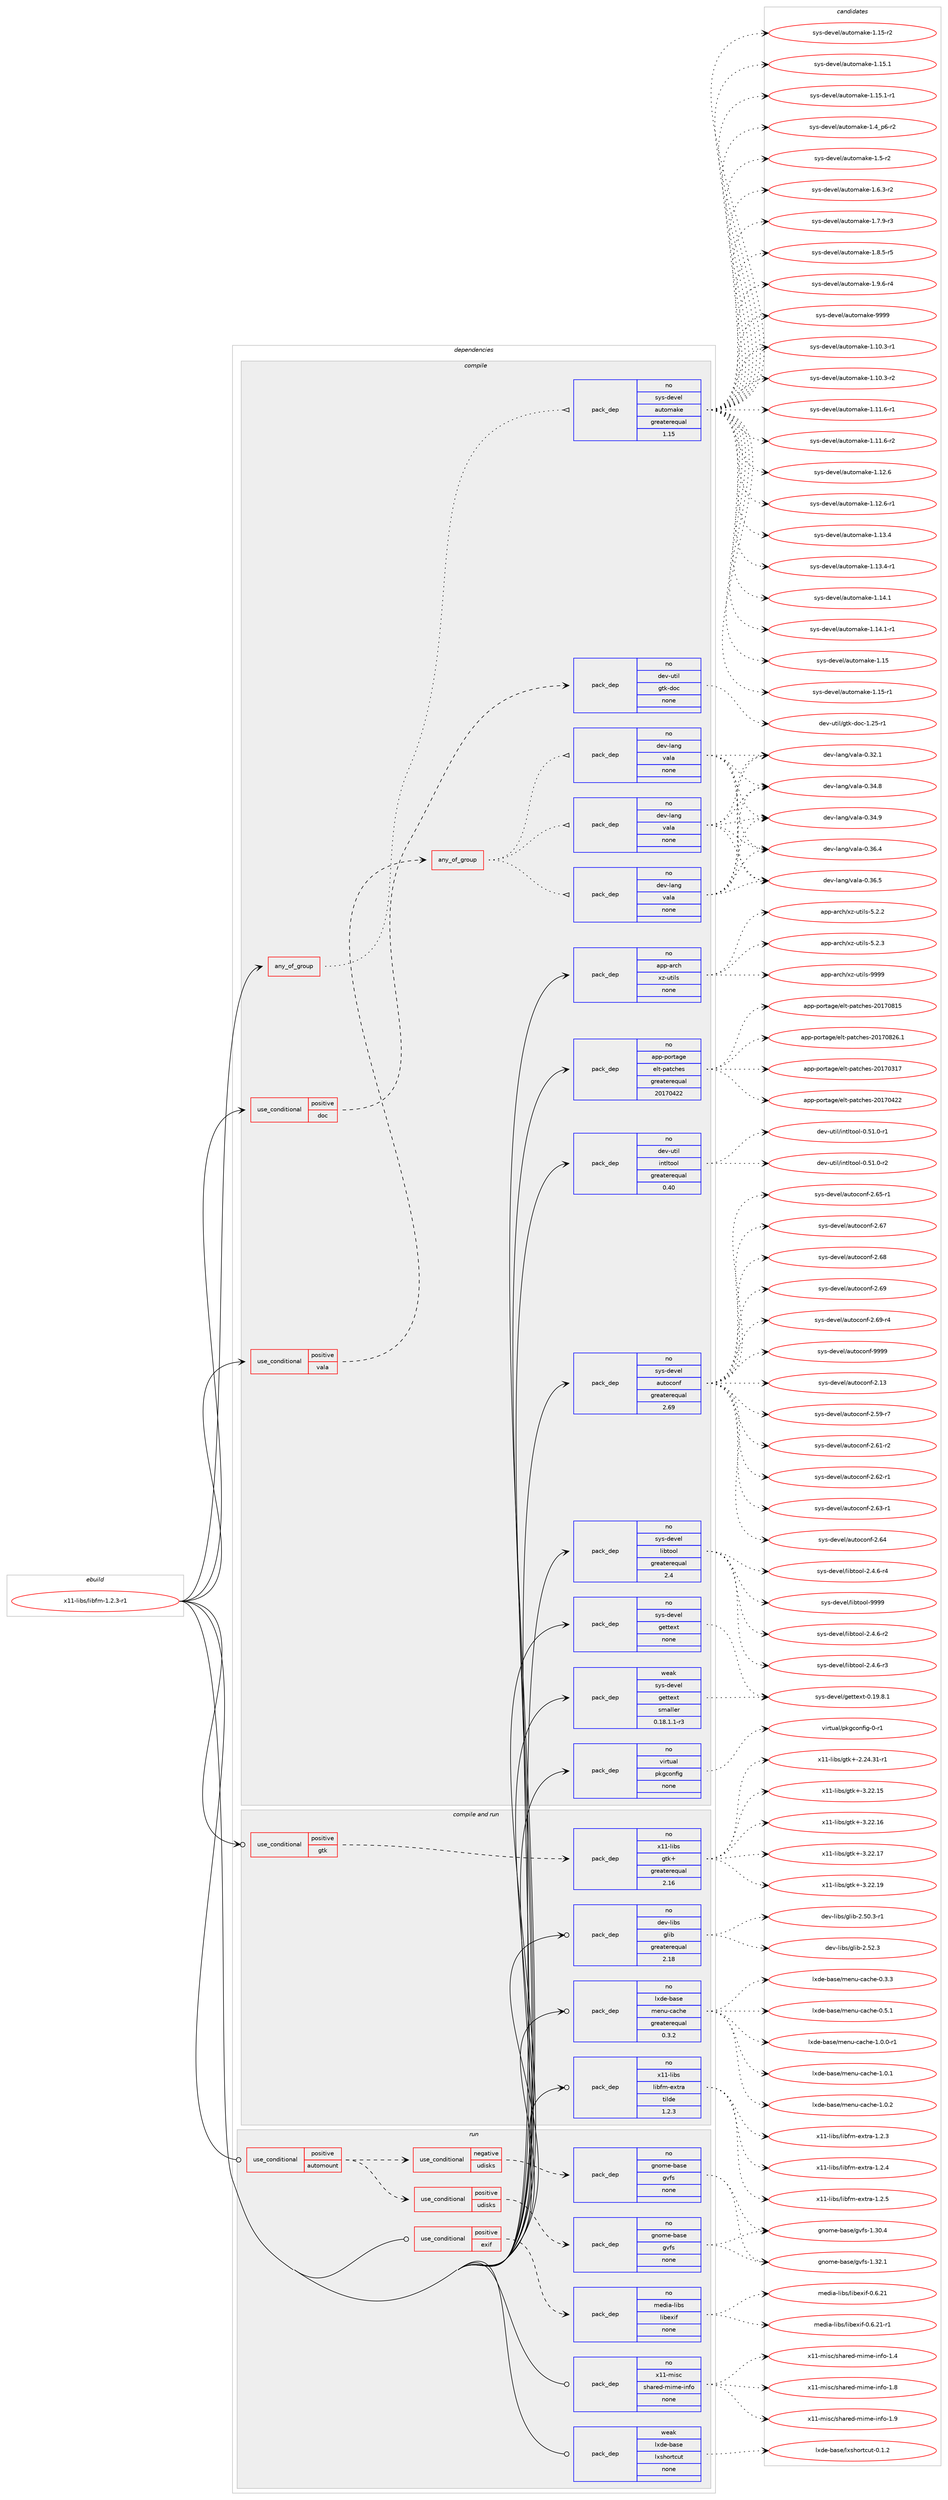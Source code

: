 digraph prolog {

# *************
# Graph options
# *************

newrank=true;
concentrate=true;
compound=true;
graph [rankdir=LR,fontname=Helvetica,fontsize=10,ranksep=1.5];#, ranksep=2.5, nodesep=0.2];
edge  [arrowhead=vee];
node  [fontname=Helvetica,fontsize=10];

# **********
# The ebuild
# **********

subgraph cluster_leftcol {
color=gray;
rank=same;
label=<<i>ebuild</i>>;
id [label="x11-libs/libfm-1.2.3-r1", color=red, width=4, href="../x11-libs/libfm-1.2.3-r1.svg"];
}

# ****************
# The dependencies
# ****************

subgraph cluster_midcol {
color=gray;
label=<<i>dependencies</i>>;
subgraph cluster_compile {
fillcolor="#eeeeee";
style=filled;
label=<<i>compile</i>>;
subgraph any9342 {
dependency519051 [label=<<TABLE BORDER="0" CELLBORDER="1" CELLSPACING="0" CELLPADDING="4"><TR><TD CELLPADDING="10">any_of_group</TD></TR></TABLE>>, shape=none, color=red];subgraph pack386743 {
dependency519052 [label=<<TABLE BORDER="0" CELLBORDER="1" CELLSPACING="0" CELLPADDING="4" WIDTH="220"><TR><TD ROWSPAN="6" CELLPADDING="30">pack_dep</TD></TR><TR><TD WIDTH="110">no</TD></TR><TR><TD>sys-devel</TD></TR><TR><TD>automake</TD></TR><TR><TD>greaterequal</TD></TR><TR><TD>1.15</TD></TR></TABLE>>, shape=none, color=blue];
}
dependency519051:e -> dependency519052:w [weight=20,style="dotted",arrowhead="oinv"];
}
id:e -> dependency519051:w [weight=20,style="solid",arrowhead="vee"];
subgraph cond122627 {
dependency519053 [label=<<TABLE BORDER="0" CELLBORDER="1" CELLSPACING="0" CELLPADDING="4"><TR><TD ROWSPAN="3" CELLPADDING="10">use_conditional</TD></TR><TR><TD>positive</TD></TR><TR><TD>doc</TD></TR></TABLE>>, shape=none, color=red];
subgraph pack386744 {
dependency519054 [label=<<TABLE BORDER="0" CELLBORDER="1" CELLSPACING="0" CELLPADDING="4" WIDTH="220"><TR><TD ROWSPAN="6" CELLPADDING="30">pack_dep</TD></TR><TR><TD WIDTH="110">no</TD></TR><TR><TD>dev-util</TD></TR><TR><TD>gtk-doc</TD></TR><TR><TD>none</TD></TR><TR><TD></TD></TR></TABLE>>, shape=none, color=blue];
}
dependency519053:e -> dependency519054:w [weight=20,style="dashed",arrowhead="vee"];
}
id:e -> dependency519053:w [weight=20,style="solid",arrowhead="vee"];
subgraph cond122628 {
dependency519055 [label=<<TABLE BORDER="0" CELLBORDER="1" CELLSPACING="0" CELLPADDING="4"><TR><TD ROWSPAN="3" CELLPADDING="10">use_conditional</TD></TR><TR><TD>positive</TD></TR><TR><TD>vala</TD></TR></TABLE>>, shape=none, color=red];
subgraph any9343 {
dependency519056 [label=<<TABLE BORDER="0" CELLBORDER="1" CELLSPACING="0" CELLPADDING="4"><TR><TD CELLPADDING="10">any_of_group</TD></TR></TABLE>>, shape=none, color=red];subgraph pack386745 {
dependency519057 [label=<<TABLE BORDER="0" CELLBORDER="1" CELLSPACING="0" CELLPADDING="4" WIDTH="220"><TR><TD ROWSPAN="6" CELLPADDING="30">pack_dep</TD></TR><TR><TD WIDTH="110">no</TD></TR><TR><TD>dev-lang</TD></TR><TR><TD>vala</TD></TR><TR><TD>none</TD></TR><TR><TD></TD></TR></TABLE>>, shape=none, color=blue];
}
dependency519056:e -> dependency519057:w [weight=20,style="dotted",arrowhead="oinv"];
subgraph pack386746 {
dependency519058 [label=<<TABLE BORDER="0" CELLBORDER="1" CELLSPACING="0" CELLPADDING="4" WIDTH="220"><TR><TD ROWSPAN="6" CELLPADDING="30">pack_dep</TD></TR><TR><TD WIDTH="110">no</TD></TR><TR><TD>dev-lang</TD></TR><TR><TD>vala</TD></TR><TR><TD>none</TD></TR><TR><TD></TD></TR></TABLE>>, shape=none, color=blue];
}
dependency519056:e -> dependency519058:w [weight=20,style="dotted",arrowhead="oinv"];
subgraph pack386747 {
dependency519059 [label=<<TABLE BORDER="0" CELLBORDER="1" CELLSPACING="0" CELLPADDING="4" WIDTH="220"><TR><TD ROWSPAN="6" CELLPADDING="30">pack_dep</TD></TR><TR><TD WIDTH="110">no</TD></TR><TR><TD>dev-lang</TD></TR><TR><TD>vala</TD></TR><TR><TD>none</TD></TR><TR><TD></TD></TR></TABLE>>, shape=none, color=blue];
}
dependency519056:e -> dependency519059:w [weight=20,style="dotted",arrowhead="oinv"];
}
dependency519055:e -> dependency519056:w [weight=20,style="dashed",arrowhead="vee"];
}
id:e -> dependency519055:w [weight=20,style="solid",arrowhead="vee"];
subgraph pack386748 {
dependency519060 [label=<<TABLE BORDER="0" CELLBORDER="1" CELLSPACING="0" CELLPADDING="4" WIDTH="220"><TR><TD ROWSPAN="6" CELLPADDING="30">pack_dep</TD></TR><TR><TD WIDTH="110">no</TD></TR><TR><TD>app-arch</TD></TR><TR><TD>xz-utils</TD></TR><TR><TD>none</TD></TR><TR><TD></TD></TR></TABLE>>, shape=none, color=blue];
}
id:e -> dependency519060:w [weight=20,style="solid",arrowhead="vee"];
subgraph pack386749 {
dependency519061 [label=<<TABLE BORDER="0" CELLBORDER="1" CELLSPACING="0" CELLPADDING="4" WIDTH="220"><TR><TD ROWSPAN="6" CELLPADDING="30">pack_dep</TD></TR><TR><TD WIDTH="110">no</TD></TR><TR><TD>app-portage</TD></TR><TR><TD>elt-patches</TD></TR><TR><TD>greaterequal</TD></TR><TR><TD>20170422</TD></TR></TABLE>>, shape=none, color=blue];
}
id:e -> dependency519061:w [weight=20,style="solid",arrowhead="vee"];
subgraph pack386750 {
dependency519062 [label=<<TABLE BORDER="0" CELLBORDER="1" CELLSPACING="0" CELLPADDING="4" WIDTH="220"><TR><TD ROWSPAN="6" CELLPADDING="30">pack_dep</TD></TR><TR><TD WIDTH="110">no</TD></TR><TR><TD>dev-util</TD></TR><TR><TD>intltool</TD></TR><TR><TD>greaterequal</TD></TR><TR><TD>0.40</TD></TR></TABLE>>, shape=none, color=blue];
}
id:e -> dependency519062:w [weight=20,style="solid",arrowhead="vee"];
subgraph pack386751 {
dependency519063 [label=<<TABLE BORDER="0" CELLBORDER="1" CELLSPACING="0" CELLPADDING="4" WIDTH="220"><TR><TD ROWSPAN="6" CELLPADDING="30">pack_dep</TD></TR><TR><TD WIDTH="110">no</TD></TR><TR><TD>sys-devel</TD></TR><TR><TD>autoconf</TD></TR><TR><TD>greaterequal</TD></TR><TR><TD>2.69</TD></TR></TABLE>>, shape=none, color=blue];
}
id:e -> dependency519063:w [weight=20,style="solid",arrowhead="vee"];
subgraph pack386752 {
dependency519064 [label=<<TABLE BORDER="0" CELLBORDER="1" CELLSPACING="0" CELLPADDING="4" WIDTH="220"><TR><TD ROWSPAN="6" CELLPADDING="30">pack_dep</TD></TR><TR><TD WIDTH="110">no</TD></TR><TR><TD>sys-devel</TD></TR><TR><TD>gettext</TD></TR><TR><TD>none</TD></TR><TR><TD></TD></TR></TABLE>>, shape=none, color=blue];
}
id:e -> dependency519064:w [weight=20,style="solid",arrowhead="vee"];
subgraph pack386753 {
dependency519065 [label=<<TABLE BORDER="0" CELLBORDER="1" CELLSPACING="0" CELLPADDING="4" WIDTH="220"><TR><TD ROWSPAN="6" CELLPADDING="30">pack_dep</TD></TR><TR><TD WIDTH="110">no</TD></TR><TR><TD>sys-devel</TD></TR><TR><TD>libtool</TD></TR><TR><TD>greaterequal</TD></TR><TR><TD>2.4</TD></TR></TABLE>>, shape=none, color=blue];
}
id:e -> dependency519065:w [weight=20,style="solid",arrowhead="vee"];
subgraph pack386754 {
dependency519066 [label=<<TABLE BORDER="0" CELLBORDER="1" CELLSPACING="0" CELLPADDING="4" WIDTH="220"><TR><TD ROWSPAN="6" CELLPADDING="30">pack_dep</TD></TR><TR><TD WIDTH="110">no</TD></TR><TR><TD>virtual</TD></TR><TR><TD>pkgconfig</TD></TR><TR><TD>none</TD></TR><TR><TD></TD></TR></TABLE>>, shape=none, color=blue];
}
id:e -> dependency519066:w [weight=20,style="solid",arrowhead="vee"];
subgraph pack386755 {
dependency519067 [label=<<TABLE BORDER="0" CELLBORDER="1" CELLSPACING="0" CELLPADDING="4" WIDTH="220"><TR><TD ROWSPAN="6" CELLPADDING="30">pack_dep</TD></TR><TR><TD WIDTH="110">weak</TD></TR><TR><TD>sys-devel</TD></TR><TR><TD>gettext</TD></TR><TR><TD>smaller</TD></TR><TR><TD>0.18.1.1-r3</TD></TR></TABLE>>, shape=none, color=blue];
}
id:e -> dependency519067:w [weight=20,style="solid",arrowhead="vee"];
}
subgraph cluster_compileandrun {
fillcolor="#eeeeee";
style=filled;
label=<<i>compile and run</i>>;
subgraph cond122629 {
dependency519068 [label=<<TABLE BORDER="0" CELLBORDER="1" CELLSPACING="0" CELLPADDING="4"><TR><TD ROWSPAN="3" CELLPADDING="10">use_conditional</TD></TR><TR><TD>positive</TD></TR><TR><TD>gtk</TD></TR></TABLE>>, shape=none, color=red];
subgraph pack386756 {
dependency519069 [label=<<TABLE BORDER="0" CELLBORDER="1" CELLSPACING="0" CELLPADDING="4" WIDTH="220"><TR><TD ROWSPAN="6" CELLPADDING="30">pack_dep</TD></TR><TR><TD WIDTH="110">no</TD></TR><TR><TD>x11-libs</TD></TR><TR><TD>gtk+</TD></TR><TR><TD>greaterequal</TD></TR><TR><TD>2.16</TD></TR></TABLE>>, shape=none, color=blue];
}
dependency519068:e -> dependency519069:w [weight=20,style="dashed",arrowhead="vee"];
}
id:e -> dependency519068:w [weight=20,style="solid",arrowhead="odotvee"];
subgraph pack386757 {
dependency519070 [label=<<TABLE BORDER="0" CELLBORDER="1" CELLSPACING="0" CELLPADDING="4" WIDTH="220"><TR><TD ROWSPAN="6" CELLPADDING="30">pack_dep</TD></TR><TR><TD WIDTH="110">no</TD></TR><TR><TD>dev-libs</TD></TR><TR><TD>glib</TD></TR><TR><TD>greaterequal</TD></TR><TR><TD>2.18</TD></TR></TABLE>>, shape=none, color=blue];
}
id:e -> dependency519070:w [weight=20,style="solid",arrowhead="odotvee"];
subgraph pack386758 {
dependency519071 [label=<<TABLE BORDER="0" CELLBORDER="1" CELLSPACING="0" CELLPADDING="4" WIDTH="220"><TR><TD ROWSPAN="6" CELLPADDING="30">pack_dep</TD></TR><TR><TD WIDTH="110">no</TD></TR><TR><TD>lxde-base</TD></TR><TR><TD>menu-cache</TD></TR><TR><TD>greaterequal</TD></TR><TR><TD>0.3.2</TD></TR></TABLE>>, shape=none, color=blue];
}
id:e -> dependency519071:w [weight=20,style="solid",arrowhead="odotvee"];
subgraph pack386759 {
dependency519072 [label=<<TABLE BORDER="0" CELLBORDER="1" CELLSPACING="0" CELLPADDING="4" WIDTH="220"><TR><TD ROWSPAN="6" CELLPADDING="30">pack_dep</TD></TR><TR><TD WIDTH="110">no</TD></TR><TR><TD>x11-libs</TD></TR><TR><TD>libfm-extra</TD></TR><TR><TD>tilde</TD></TR><TR><TD>1.2.3</TD></TR></TABLE>>, shape=none, color=blue];
}
id:e -> dependency519072:w [weight=20,style="solid",arrowhead="odotvee"];
}
subgraph cluster_run {
fillcolor="#eeeeee";
style=filled;
label=<<i>run</i>>;
subgraph cond122630 {
dependency519073 [label=<<TABLE BORDER="0" CELLBORDER="1" CELLSPACING="0" CELLPADDING="4"><TR><TD ROWSPAN="3" CELLPADDING="10">use_conditional</TD></TR><TR><TD>positive</TD></TR><TR><TD>automount</TD></TR></TABLE>>, shape=none, color=red];
subgraph cond122631 {
dependency519074 [label=<<TABLE BORDER="0" CELLBORDER="1" CELLSPACING="0" CELLPADDING="4"><TR><TD ROWSPAN="3" CELLPADDING="10">use_conditional</TD></TR><TR><TD>positive</TD></TR><TR><TD>udisks</TD></TR></TABLE>>, shape=none, color=red];
subgraph pack386760 {
dependency519075 [label=<<TABLE BORDER="0" CELLBORDER="1" CELLSPACING="0" CELLPADDING="4" WIDTH="220"><TR><TD ROWSPAN="6" CELLPADDING="30">pack_dep</TD></TR><TR><TD WIDTH="110">no</TD></TR><TR><TD>gnome-base</TD></TR><TR><TD>gvfs</TD></TR><TR><TD>none</TD></TR><TR><TD></TD></TR></TABLE>>, shape=none, color=blue];
}
dependency519074:e -> dependency519075:w [weight=20,style="dashed",arrowhead="vee"];
}
dependency519073:e -> dependency519074:w [weight=20,style="dashed",arrowhead="vee"];
subgraph cond122632 {
dependency519076 [label=<<TABLE BORDER="0" CELLBORDER="1" CELLSPACING="0" CELLPADDING="4"><TR><TD ROWSPAN="3" CELLPADDING="10">use_conditional</TD></TR><TR><TD>negative</TD></TR><TR><TD>udisks</TD></TR></TABLE>>, shape=none, color=red];
subgraph pack386761 {
dependency519077 [label=<<TABLE BORDER="0" CELLBORDER="1" CELLSPACING="0" CELLPADDING="4" WIDTH="220"><TR><TD ROWSPAN="6" CELLPADDING="30">pack_dep</TD></TR><TR><TD WIDTH="110">no</TD></TR><TR><TD>gnome-base</TD></TR><TR><TD>gvfs</TD></TR><TR><TD>none</TD></TR><TR><TD></TD></TR></TABLE>>, shape=none, color=blue];
}
dependency519076:e -> dependency519077:w [weight=20,style="dashed",arrowhead="vee"];
}
dependency519073:e -> dependency519076:w [weight=20,style="dashed",arrowhead="vee"];
}
id:e -> dependency519073:w [weight=20,style="solid",arrowhead="odot"];
subgraph cond122633 {
dependency519078 [label=<<TABLE BORDER="0" CELLBORDER="1" CELLSPACING="0" CELLPADDING="4"><TR><TD ROWSPAN="3" CELLPADDING="10">use_conditional</TD></TR><TR><TD>positive</TD></TR><TR><TD>exif</TD></TR></TABLE>>, shape=none, color=red];
subgraph pack386762 {
dependency519079 [label=<<TABLE BORDER="0" CELLBORDER="1" CELLSPACING="0" CELLPADDING="4" WIDTH="220"><TR><TD ROWSPAN="6" CELLPADDING="30">pack_dep</TD></TR><TR><TD WIDTH="110">no</TD></TR><TR><TD>media-libs</TD></TR><TR><TD>libexif</TD></TR><TR><TD>none</TD></TR><TR><TD></TD></TR></TABLE>>, shape=none, color=blue];
}
dependency519078:e -> dependency519079:w [weight=20,style="dashed",arrowhead="vee"];
}
id:e -> dependency519078:w [weight=20,style="solid",arrowhead="odot"];
subgraph pack386763 {
dependency519080 [label=<<TABLE BORDER="0" CELLBORDER="1" CELLSPACING="0" CELLPADDING="4" WIDTH="220"><TR><TD ROWSPAN="6" CELLPADDING="30">pack_dep</TD></TR><TR><TD WIDTH="110">no</TD></TR><TR><TD>x11-misc</TD></TR><TR><TD>shared-mime-info</TD></TR><TR><TD>none</TD></TR><TR><TD></TD></TR></TABLE>>, shape=none, color=blue];
}
id:e -> dependency519080:w [weight=20,style="solid",arrowhead="odot"];
subgraph pack386764 {
dependency519081 [label=<<TABLE BORDER="0" CELLBORDER="1" CELLSPACING="0" CELLPADDING="4" WIDTH="220"><TR><TD ROWSPAN="6" CELLPADDING="30">pack_dep</TD></TR><TR><TD WIDTH="110">weak</TD></TR><TR><TD>lxde-base</TD></TR><TR><TD>lxshortcut</TD></TR><TR><TD>none</TD></TR><TR><TD></TD></TR></TABLE>>, shape=none, color=blue];
}
id:e -> dependency519081:w [weight=20,style="solid",arrowhead="odot"];
}
}

# **************
# The candidates
# **************

subgraph cluster_choices {
rank=same;
color=gray;
label=<<i>candidates</i>>;

subgraph choice386743 {
color=black;
nodesep=1;
choice11512111545100101118101108479711711611110997107101454946494846514511449 [label="sys-devel/automake-1.10.3-r1", color=red, width=4,href="../sys-devel/automake-1.10.3-r1.svg"];
choice11512111545100101118101108479711711611110997107101454946494846514511450 [label="sys-devel/automake-1.10.3-r2", color=red, width=4,href="../sys-devel/automake-1.10.3-r2.svg"];
choice11512111545100101118101108479711711611110997107101454946494946544511449 [label="sys-devel/automake-1.11.6-r1", color=red, width=4,href="../sys-devel/automake-1.11.6-r1.svg"];
choice11512111545100101118101108479711711611110997107101454946494946544511450 [label="sys-devel/automake-1.11.6-r2", color=red, width=4,href="../sys-devel/automake-1.11.6-r2.svg"];
choice1151211154510010111810110847971171161111099710710145494649504654 [label="sys-devel/automake-1.12.6", color=red, width=4,href="../sys-devel/automake-1.12.6.svg"];
choice11512111545100101118101108479711711611110997107101454946495046544511449 [label="sys-devel/automake-1.12.6-r1", color=red, width=4,href="../sys-devel/automake-1.12.6-r1.svg"];
choice1151211154510010111810110847971171161111099710710145494649514652 [label="sys-devel/automake-1.13.4", color=red, width=4,href="../sys-devel/automake-1.13.4.svg"];
choice11512111545100101118101108479711711611110997107101454946495146524511449 [label="sys-devel/automake-1.13.4-r1", color=red, width=4,href="../sys-devel/automake-1.13.4-r1.svg"];
choice1151211154510010111810110847971171161111099710710145494649524649 [label="sys-devel/automake-1.14.1", color=red, width=4,href="../sys-devel/automake-1.14.1.svg"];
choice11512111545100101118101108479711711611110997107101454946495246494511449 [label="sys-devel/automake-1.14.1-r1", color=red, width=4,href="../sys-devel/automake-1.14.1-r1.svg"];
choice115121115451001011181011084797117116111109971071014549464953 [label="sys-devel/automake-1.15", color=red, width=4,href="../sys-devel/automake-1.15.svg"];
choice1151211154510010111810110847971171161111099710710145494649534511449 [label="sys-devel/automake-1.15-r1", color=red, width=4,href="../sys-devel/automake-1.15-r1.svg"];
choice1151211154510010111810110847971171161111099710710145494649534511450 [label="sys-devel/automake-1.15-r2", color=red, width=4,href="../sys-devel/automake-1.15-r2.svg"];
choice1151211154510010111810110847971171161111099710710145494649534649 [label="sys-devel/automake-1.15.1", color=red, width=4,href="../sys-devel/automake-1.15.1.svg"];
choice11512111545100101118101108479711711611110997107101454946495346494511449 [label="sys-devel/automake-1.15.1-r1", color=red, width=4,href="../sys-devel/automake-1.15.1-r1.svg"];
choice115121115451001011181011084797117116111109971071014549465295112544511450 [label="sys-devel/automake-1.4_p6-r2", color=red, width=4,href="../sys-devel/automake-1.4_p6-r2.svg"];
choice11512111545100101118101108479711711611110997107101454946534511450 [label="sys-devel/automake-1.5-r2", color=red, width=4,href="../sys-devel/automake-1.5-r2.svg"];
choice115121115451001011181011084797117116111109971071014549465446514511450 [label="sys-devel/automake-1.6.3-r2", color=red, width=4,href="../sys-devel/automake-1.6.3-r2.svg"];
choice115121115451001011181011084797117116111109971071014549465546574511451 [label="sys-devel/automake-1.7.9-r3", color=red, width=4,href="../sys-devel/automake-1.7.9-r3.svg"];
choice115121115451001011181011084797117116111109971071014549465646534511453 [label="sys-devel/automake-1.8.5-r5", color=red, width=4,href="../sys-devel/automake-1.8.5-r5.svg"];
choice115121115451001011181011084797117116111109971071014549465746544511452 [label="sys-devel/automake-1.9.6-r4", color=red, width=4,href="../sys-devel/automake-1.9.6-r4.svg"];
choice115121115451001011181011084797117116111109971071014557575757 [label="sys-devel/automake-9999", color=red, width=4,href="../sys-devel/automake-9999.svg"];
dependency519052:e -> choice11512111545100101118101108479711711611110997107101454946494846514511449:w [style=dotted,weight="100"];
dependency519052:e -> choice11512111545100101118101108479711711611110997107101454946494846514511450:w [style=dotted,weight="100"];
dependency519052:e -> choice11512111545100101118101108479711711611110997107101454946494946544511449:w [style=dotted,weight="100"];
dependency519052:e -> choice11512111545100101118101108479711711611110997107101454946494946544511450:w [style=dotted,weight="100"];
dependency519052:e -> choice1151211154510010111810110847971171161111099710710145494649504654:w [style=dotted,weight="100"];
dependency519052:e -> choice11512111545100101118101108479711711611110997107101454946495046544511449:w [style=dotted,weight="100"];
dependency519052:e -> choice1151211154510010111810110847971171161111099710710145494649514652:w [style=dotted,weight="100"];
dependency519052:e -> choice11512111545100101118101108479711711611110997107101454946495146524511449:w [style=dotted,weight="100"];
dependency519052:e -> choice1151211154510010111810110847971171161111099710710145494649524649:w [style=dotted,weight="100"];
dependency519052:e -> choice11512111545100101118101108479711711611110997107101454946495246494511449:w [style=dotted,weight="100"];
dependency519052:e -> choice115121115451001011181011084797117116111109971071014549464953:w [style=dotted,weight="100"];
dependency519052:e -> choice1151211154510010111810110847971171161111099710710145494649534511449:w [style=dotted,weight="100"];
dependency519052:e -> choice1151211154510010111810110847971171161111099710710145494649534511450:w [style=dotted,weight="100"];
dependency519052:e -> choice1151211154510010111810110847971171161111099710710145494649534649:w [style=dotted,weight="100"];
dependency519052:e -> choice11512111545100101118101108479711711611110997107101454946495346494511449:w [style=dotted,weight="100"];
dependency519052:e -> choice115121115451001011181011084797117116111109971071014549465295112544511450:w [style=dotted,weight="100"];
dependency519052:e -> choice11512111545100101118101108479711711611110997107101454946534511450:w [style=dotted,weight="100"];
dependency519052:e -> choice115121115451001011181011084797117116111109971071014549465446514511450:w [style=dotted,weight="100"];
dependency519052:e -> choice115121115451001011181011084797117116111109971071014549465546574511451:w [style=dotted,weight="100"];
dependency519052:e -> choice115121115451001011181011084797117116111109971071014549465646534511453:w [style=dotted,weight="100"];
dependency519052:e -> choice115121115451001011181011084797117116111109971071014549465746544511452:w [style=dotted,weight="100"];
dependency519052:e -> choice115121115451001011181011084797117116111109971071014557575757:w [style=dotted,weight="100"];
}
subgraph choice386744 {
color=black;
nodesep=1;
choice1001011184511711610510847103116107451001119945494650534511449 [label="dev-util/gtk-doc-1.25-r1", color=red, width=4,href="../dev-util/gtk-doc-1.25-r1.svg"];
dependency519054:e -> choice1001011184511711610510847103116107451001119945494650534511449:w [style=dotted,weight="100"];
}
subgraph choice386745 {
color=black;
nodesep=1;
choice100101118451089711010347118971089745484651504649 [label="dev-lang/vala-0.32.1", color=red, width=4,href="../dev-lang/vala-0.32.1.svg"];
choice100101118451089711010347118971089745484651524656 [label="dev-lang/vala-0.34.8", color=red, width=4,href="../dev-lang/vala-0.34.8.svg"];
choice100101118451089711010347118971089745484651524657 [label="dev-lang/vala-0.34.9", color=red, width=4,href="../dev-lang/vala-0.34.9.svg"];
choice100101118451089711010347118971089745484651544652 [label="dev-lang/vala-0.36.4", color=red, width=4,href="../dev-lang/vala-0.36.4.svg"];
choice100101118451089711010347118971089745484651544653 [label="dev-lang/vala-0.36.5", color=red, width=4,href="../dev-lang/vala-0.36.5.svg"];
dependency519057:e -> choice100101118451089711010347118971089745484651504649:w [style=dotted,weight="100"];
dependency519057:e -> choice100101118451089711010347118971089745484651524656:w [style=dotted,weight="100"];
dependency519057:e -> choice100101118451089711010347118971089745484651524657:w [style=dotted,weight="100"];
dependency519057:e -> choice100101118451089711010347118971089745484651544652:w [style=dotted,weight="100"];
dependency519057:e -> choice100101118451089711010347118971089745484651544653:w [style=dotted,weight="100"];
}
subgraph choice386746 {
color=black;
nodesep=1;
choice100101118451089711010347118971089745484651504649 [label="dev-lang/vala-0.32.1", color=red, width=4,href="../dev-lang/vala-0.32.1.svg"];
choice100101118451089711010347118971089745484651524656 [label="dev-lang/vala-0.34.8", color=red, width=4,href="../dev-lang/vala-0.34.8.svg"];
choice100101118451089711010347118971089745484651524657 [label="dev-lang/vala-0.34.9", color=red, width=4,href="../dev-lang/vala-0.34.9.svg"];
choice100101118451089711010347118971089745484651544652 [label="dev-lang/vala-0.36.4", color=red, width=4,href="../dev-lang/vala-0.36.4.svg"];
choice100101118451089711010347118971089745484651544653 [label="dev-lang/vala-0.36.5", color=red, width=4,href="../dev-lang/vala-0.36.5.svg"];
dependency519058:e -> choice100101118451089711010347118971089745484651504649:w [style=dotted,weight="100"];
dependency519058:e -> choice100101118451089711010347118971089745484651524656:w [style=dotted,weight="100"];
dependency519058:e -> choice100101118451089711010347118971089745484651524657:w [style=dotted,weight="100"];
dependency519058:e -> choice100101118451089711010347118971089745484651544652:w [style=dotted,weight="100"];
dependency519058:e -> choice100101118451089711010347118971089745484651544653:w [style=dotted,weight="100"];
}
subgraph choice386747 {
color=black;
nodesep=1;
choice100101118451089711010347118971089745484651504649 [label="dev-lang/vala-0.32.1", color=red, width=4,href="../dev-lang/vala-0.32.1.svg"];
choice100101118451089711010347118971089745484651524656 [label="dev-lang/vala-0.34.8", color=red, width=4,href="../dev-lang/vala-0.34.8.svg"];
choice100101118451089711010347118971089745484651524657 [label="dev-lang/vala-0.34.9", color=red, width=4,href="../dev-lang/vala-0.34.9.svg"];
choice100101118451089711010347118971089745484651544652 [label="dev-lang/vala-0.36.4", color=red, width=4,href="../dev-lang/vala-0.36.4.svg"];
choice100101118451089711010347118971089745484651544653 [label="dev-lang/vala-0.36.5", color=red, width=4,href="../dev-lang/vala-0.36.5.svg"];
dependency519059:e -> choice100101118451089711010347118971089745484651504649:w [style=dotted,weight="100"];
dependency519059:e -> choice100101118451089711010347118971089745484651524656:w [style=dotted,weight="100"];
dependency519059:e -> choice100101118451089711010347118971089745484651524657:w [style=dotted,weight="100"];
dependency519059:e -> choice100101118451089711010347118971089745484651544652:w [style=dotted,weight="100"];
dependency519059:e -> choice100101118451089711010347118971089745484651544653:w [style=dotted,weight="100"];
}
subgraph choice386748 {
color=black;
nodesep=1;
choice971121124597114991044712012245117116105108115455346504650 [label="app-arch/xz-utils-5.2.2", color=red, width=4,href="../app-arch/xz-utils-5.2.2.svg"];
choice971121124597114991044712012245117116105108115455346504651 [label="app-arch/xz-utils-5.2.3", color=red, width=4,href="../app-arch/xz-utils-5.2.3.svg"];
choice9711211245971149910447120122451171161051081154557575757 [label="app-arch/xz-utils-9999", color=red, width=4,href="../app-arch/xz-utils-9999.svg"];
dependency519060:e -> choice971121124597114991044712012245117116105108115455346504650:w [style=dotted,weight="100"];
dependency519060:e -> choice971121124597114991044712012245117116105108115455346504651:w [style=dotted,weight="100"];
dependency519060:e -> choice9711211245971149910447120122451171161051081154557575757:w [style=dotted,weight="100"];
}
subgraph choice386749 {
color=black;
nodesep=1;
choice97112112451121111141169710310147101108116451129711699104101115455048495548514955 [label="app-portage/elt-patches-20170317", color=red, width=4,href="../app-portage/elt-patches-20170317.svg"];
choice97112112451121111141169710310147101108116451129711699104101115455048495548525050 [label="app-portage/elt-patches-20170422", color=red, width=4,href="../app-portage/elt-patches-20170422.svg"];
choice97112112451121111141169710310147101108116451129711699104101115455048495548564953 [label="app-portage/elt-patches-20170815", color=red, width=4,href="../app-portage/elt-patches-20170815.svg"];
choice971121124511211111411697103101471011081164511297116991041011154550484955485650544649 [label="app-portage/elt-patches-20170826.1", color=red, width=4,href="../app-portage/elt-patches-20170826.1.svg"];
dependency519061:e -> choice97112112451121111141169710310147101108116451129711699104101115455048495548514955:w [style=dotted,weight="100"];
dependency519061:e -> choice97112112451121111141169710310147101108116451129711699104101115455048495548525050:w [style=dotted,weight="100"];
dependency519061:e -> choice97112112451121111141169710310147101108116451129711699104101115455048495548564953:w [style=dotted,weight="100"];
dependency519061:e -> choice971121124511211111411697103101471011081164511297116991041011154550484955485650544649:w [style=dotted,weight="100"];
}
subgraph choice386750 {
color=black;
nodesep=1;
choice1001011184511711610510847105110116108116111111108454846534946484511449 [label="dev-util/intltool-0.51.0-r1", color=red, width=4,href="../dev-util/intltool-0.51.0-r1.svg"];
choice1001011184511711610510847105110116108116111111108454846534946484511450 [label="dev-util/intltool-0.51.0-r2", color=red, width=4,href="../dev-util/intltool-0.51.0-r2.svg"];
dependency519062:e -> choice1001011184511711610510847105110116108116111111108454846534946484511449:w [style=dotted,weight="100"];
dependency519062:e -> choice1001011184511711610510847105110116108116111111108454846534946484511450:w [style=dotted,weight="100"];
}
subgraph choice386751 {
color=black;
nodesep=1;
choice115121115451001011181011084797117116111991111101024550464951 [label="sys-devel/autoconf-2.13", color=red, width=4,href="../sys-devel/autoconf-2.13.svg"];
choice1151211154510010111810110847971171161119911111010245504653574511455 [label="sys-devel/autoconf-2.59-r7", color=red, width=4,href="../sys-devel/autoconf-2.59-r7.svg"];
choice1151211154510010111810110847971171161119911111010245504654494511450 [label="sys-devel/autoconf-2.61-r2", color=red, width=4,href="../sys-devel/autoconf-2.61-r2.svg"];
choice1151211154510010111810110847971171161119911111010245504654504511449 [label="sys-devel/autoconf-2.62-r1", color=red, width=4,href="../sys-devel/autoconf-2.62-r1.svg"];
choice1151211154510010111810110847971171161119911111010245504654514511449 [label="sys-devel/autoconf-2.63-r1", color=red, width=4,href="../sys-devel/autoconf-2.63-r1.svg"];
choice115121115451001011181011084797117116111991111101024550465452 [label="sys-devel/autoconf-2.64", color=red, width=4,href="../sys-devel/autoconf-2.64.svg"];
choice1151211154510010111810110847971171161119911111010245504654534511449 [label="sys-devel/autoconf-2.65-r1", color=red, width=4,href="../sys-devel/autoconf-2.65-r1.svg"];
choice115121115451001011181011084797117116111991111101024550465455 [label="sys-devel/autoconf-2.67", color=red, width=4,href="../sys-devel/autoconf-2.67.svg"];
choice115121115451001011181011084797117116111991111101024550465456 [label="sys-devel/autoconf-2.68", color=red, width=4,href="../sys-devel/autoconf-2.68.svg"];
choice115121115451001011181011084797117116111991111101024550465457 [label="sys-devel/autoconf-2.69", color=red, width=4,href="../sys-devel/autoconf-2.69.svg"];
choice1151211154510010111810110847971171161119911111010245504654574511452 [label="sys-devel/autoconf-2.69-r4", color=red, width=4,href="../sys-devel/autoconf-2.69-r4.svg"];
choice115121115451001011181011084797117116111991111101024557575757 [label="sys-devel/autoconf-9999", color=red, width=4,href="../sys-devel/autoconf-9999.svg"];
dependency519063:e -> choice115121115451001011181011084797117116111991111101024550464951:w [style=dotted,weight="100"];
dependency519063:e -> choice1151211154510010111810110847971171161119911111010245504653574511455:w [style=dotted,weight="100"];
dependency519063:e -> choice1151211154510010111810110847971171161119911111010245504654494511450:w [style=dotted,weight="100"];
dependency519063:e -> choice1151211154510010111810110847971171161119911111010245504654504511449:w [style=dotted,weight="100"];
dependency519063:e -> choice1151211154510010111810110847971171161119911111010245504654514511449:w [style=dotted,weight="100"];
dependency519063:e -> choice115121115451001011181011084797117116111991111101024550465452:w [style=dotted,weight="100"];
dependency519063:e -> choice1151211154510010111810110847971171161119911111010245504654534511449:w [style=dotted,weight="100"];
dependency519063:e -> choice115121115451001011181011084797117116111991111101024550465455:w [style=dotted,weight="100"];
dependency519063:e -> choice115121115451001011181011084797117116111991111101024550465456:w [style=dotted,weight="100"];
dependency519063:e -> choice115121115451001011181011084797117116111991111101024550465457:w [style=dotted,weight="100"];
dependency519063:e -> choice1151211154510010111810110847971171161119911111010245504654574511452:w [style=dotted,weight="100"];
dependency519063:e -> choice115121115451001011181011084797117116111991111101024557575757:w [style=dotted,weight="100"];
}
subgraph choice386752 {
color=black;
nodesep=1;
choice1151211154510010111810110847103101116116101120116454846495746564649 [label="sys-devel/gettext-0.19.8.1", color=red, width=4,href="../sys-devel/gettext-0.19.8.1.svg"];
dependency519064:e -> choice1151211154510010111810110847103101116116101120116454846495746564649:w [style=dotted,weight="100"];
}
subgraph choice386753 {
color=black;
nodesep=1;
choice1151211154510010111810110847108105981161111111084550465246544511450 [label="sys-devel/libtool-2.4.6-r2", color=red, width=4,href="../sys-devel/libtool-2.4.6-r2.svg"];
choice1151211154510010111810110847108105981161111111084550465246544511451 [label="sys-devel/libtool-2.4.6-r3", color=red, width=4,href="../sys-devel/libtool-2.4.6-r3.svg"];
choice1151211154510010111810110847108105981161111111084550465246544511452 [label="sys-devel/libtool-2.4.6-r4", color=red, width=4,href="../sys-devel/libtool-2.4.6-r4.svg"];
choice1151211154510010111810110847108105981161111111084557575757 [label="sys-devel/libtool-9999", color=red, width=4,href="../sys-devel/libtool-9999.svg"];
dependency519065:e -> choice1151211154510010111810110847108105981161111111084550465246544511450:w [style=dotted,weight="100"];
dependency519065:e -> choice1151211154510010111810110847108105981161111111084550465246544511451:w [style=dotted,weight="100"];
dependency519065:e -> choice1151211154510010111810110847108105981161111111084550465246544511452:w [style=dotted,weight="100"];
dependency519065:e -> choice1151211154510010111810110847108105981161111111084557575757:w [style=dotted,weight="100"];
}
subgraph choice386754 {
color=black;
nodesep=1;
choice11810511411611797108471121071039911111010210510345484511449 [label="virtual/pkgconfig-0-r1", color=red, width=4,href="../virtual/pkgconfig-0-r1.svg"];
dependency519066:e -> choice11810511411611797108471121071039911111010210510345484511449:w [style=dotted,weight="100"];
}
subgraph choice386755 {
color=black;
nodesep=1;
choice1151211154510010111810110847103101116116101120116454846495746564649 [label="sys-devel/gettext-0.19.8.1", color=red, width=4,href="../sys-devel/gettext-0.19.8.1.svg"];
dependency519067:e -> choice1151211154510010111810110847103101116116101120116454846495746564649:w [style=dotted,weight="100"];
}
subgraph choice386756 {
color=black;
nodesep=1;
choice12049494510810598115471031161074345504650524651494511449 [label="x11-libs/gtk+-2.24.31-r1", color=red, width=4,href="../x11-libs/gtk+-2.24.31-r1.svg"];
choice1204949451081059811547103116107434551465050464953 [label="x11-libs/gtk+-3.22.15", color=red, width=4,href="../x11-libs/gtk+-3.22.15.svg"];
choice1204949451081059811547103116107434551465050464954 [label="x11-libs/gtk+-3.22.16", color=red, width=4,href="../x11-libs/gtk+-3.22.16.svg"];
choice1204949451081059811547103116107434551465050464955 [label="x11-libs/gtk+-3.22.17", color=red, width=4,href="../x11-libs/gtk+-3.22.17.svg"];
choice1204949451081059811547103116107434551465050464957 [label="x11-libs/gtk+-3.22.19", color=red, width=4,href="../x11-libs/gtk+-3.22.19.svg"];
dependency519069:e -> choice12049494510810598115471031161074345504650524651494511449:w [style=dotted,weight="100"];
dependency519069:e -> choice1204949451081059811547103116107434551465050464953:w [style=dotted,weight="100"];
dependency519069:e -> choice1204949451081059811547103116107434551465050464954:w [style=dotted,weight="100"];
dependency519069:e -> choice1204949451081059811547103116107434551465050464955:w [style=dotted,weight="100"];
dependency519069:e -> choice1204949451081059811547103116107434551465050464957:w [style=dotted,weight="100"];
}
subgraph choice386757 {
color=black;
nodesep=1;
choice10010111845108105981154710310810598455046534846514511449 [label="dev-libs/glib-2.50.3-r1", color=red, width=4,href="../dev-libs/glib-2.50.3-r1.svg"];
choice1001011184510810598115471031081059845504653504651 [label="dev-libs/glib-2.52.3", color=red, width=4,href="../dev-libs/glib-2.52.3.svg"];
dependency519070:e -> choice10010111845108105981154710310810598455046534846514511449:w [style=dotted,weight="100"];
dependency519070:e -> choice1001011184510810598115471031081059845504653504651:w [style=dotted,weight="100"];
}
subgraph choice386758 {
color=black;
nodesep=1;
choice1081201001014598971151014710910111011745999799104101454846514651 [label="lxde-base/menu-cache-0.3.3", color=red, width=4,href="../lxde-base/menu-cache-0.3.3.svg"];
choice1081201001014598971151014710910111011745999799104101454846534649 [label="lxde-base/menu-cache-0.5.1", color=red, width=4,href="../lxde-base/menu-cache-0.5.1.svg"];
choice10812010010145989711510147109101110117459997991041014549464846484511449 [label="lxde-base/menu-cache-1.0.0-r1", color=red, width=4,href="../lxde-base/menu-cache-1.0.0-r1.svg"];
choice1081201001014598971151014710910111011745999799104101454946484649 [label="lxde-base/menu-cache-1.0.1", color=red, width=4,href="../lxde-base/menu-cache-1.0.1.svg"];
choice1081201001014598971151014710910111011745999799104101454946484650 [label="lxde-base/menu-cache-1.0.2", color=red, width=4,href="../lxde-base/menu-cache-1.0.2.svg"];
dependency519071:e -> choice1081201001014598971151014710910111011745999799104101454846514651:w [style=dotted,weight="100"];
dependency519071:e -> choice1081201001014598971151014710910111011745999799104101454846534649:w [style=dotted,weight="100"];
dependency519071:e -> choice10812010010145989711510147109101110117459997991041014549464846484511449:w [style=dotted,weight="100"];
dependency519071:e -> choice1081201001014598971151014710910111011745999799104101454946484649:w [style=dotted,weight="100"];
dependency519071:e -> choice1081201001014598971151014710910111011745999799104101454946484650:w [style=dotted,weight="100"];
}
subgraph choice386759 {
color=black;
nodesep=1;
choice1204949451081059811547108105981021094510112011611497454946504651 [label="x11-libs/libfm-extra-1.2.3", color=red, width=4,href="../x11-libs/libfm-extra-1.2.3.svg"];
choice1204949451081059811547108105981021094510112011611497454946504652 [label="x11-libs/libfm-extra-1.2.4", color=red, width=4,href="../x11-libs/libfm-extra-1.2.4.svg"];
choice1204949451081059811547108105981021094510112011611497454946504653 [label="x11-libs/libfm-extra-1.2.5", color=red, width=4,href="../x11-libs/libfm-extra-1.2.5.svg"];
dependency519072:e -> choice1204949451081059811547108105981021094510112011611497454946504651:w [style=dotted,weight="100"];
dependency519072:e -> choice1204949451081059811547108105981021094510112011611497454946504652:w [style=dotted,weight="100"];
dependency519072:e -> choice1204949451081059811547108105981021094510112011611497454946504653:w [style=dotted,weight="100"];
}
subgraph choice386760 {
color=black;
nodesep=1;
choice1031101111091014598971151014710311810211545494651484652 [label="gnome-base/gvfs-1.30.4", color=red, width=4,href="../gnome-base/gvfs-1.30.4.svg"];
choice1031101111091014598971151014710311810211545494651504649 [label="gnome-base/gvfs-1.32.1", color=red, width=4,href="../gnome-base/gvfs-1.32.1.svg"];
dependency519075:e -> choice1031101111091014598971151014710311810211545494651484652:w [style=dotted,weight="100"];
dependency519075:e -> choice1031101111091014598971151014710311810211545494651504649:w [style=dotted,weight="100"];
}
subgraph choice386761 {
color=black;
nodesep=1;
choice1031101111091014598971151014710311810211545494651484652 [label="gnome-base/gvfs-1.30.4", color=red, width=4,href="../gnome-base/gvfs-1.30.4.svg"];
choice1031101111091014598971151014710311810211545494651504649 [label="gnome-base/gvfs-1.32.1", color=red, width=4,href="../gnome-base/gvfs-1.32.1.svg"];
dependency519077:e -> choice1031101111091014598971151014710311810211545494651484652:w [style=dotted,weight="100"];
dependency519077:e -> choice1031101111091014598971151014710311810211545494651504649:w [style=dotted,weight="100"];
}
subgraph choice386762 {
color=black;
nodesep=1;
choice109101100105974510810598115471081059810112010510245484654465049 [label="media-libs/libexif-0.6.21", color=red, width=4,href="../media-libs/libexif-0.6.21.svg"];
choice1091011001059745108105981154710810598101120105102454846544650494511449 [label="media-libs/libexif-0.6.21-r1", color=red, width=4,href="../media-libs/libexif-0.6.21-r1.svg"];
dependency519079:e -> choice109101100105974510810598115471081059810112010510245484654465049:w [style=dotted,weight="100"];
dependency519079:e -> choice1091011001059745108105981154710810598101120105102454846544650494511449:w [style=dotted,weight="100"];
}
subgraph choice386763 {
color=black;
nodesep=1;
choice120494945109105115994711510497114101100451091051091014510511010211145494652 [label="x11-misc/shared-mime-info-1.4", color=red, width=4,href="../x11-misc/shared-mime-info-1.4.svg"];
choice120494945109105115994711510497114101100451091051091014510511010211145494656 [label="x11-misc/shared-mime-info-1.8", color=red, width=4,href="../x11-misc/shared-mime-info-1.8.svg"];
choice120494945109105115994711510497114101100451091051091014510511010211145494657 [label="x11-misc/shared-mime-info-1.9", color=red, width=4,href="../x11-misc/shared-mime-info-1.9.svg"];
dependency519080:e -> choice120494945109105115994711510497114101100451091051091014510511010211145494652:w [style=dotted,weight="100"];
dependency519080:e -> choice120494945109105115994711510497114101100451091051091014510511010211145494656:w [style=dotted,weight="100"];
dependency519080:e -> choice120494945109105115994711510497114101100451091051091014510511010211145494657:w [style=dotted,weight="100"];
}
subgraph choice386764 {
color=black;
nodesep=1;
choice1081201001014598971151014710812011510411111411699117116454846494650 [label="lxde-base/lxshortcut-0.1.2", color=red, width=4,href="../lxde-base/lxshortcut-0.1.2.svg"];
dependency519081:e -> choice1081201001014598971151014710812011510411111411699117116454846494650:w [style=dotted,weight="100"];
}
}

}
